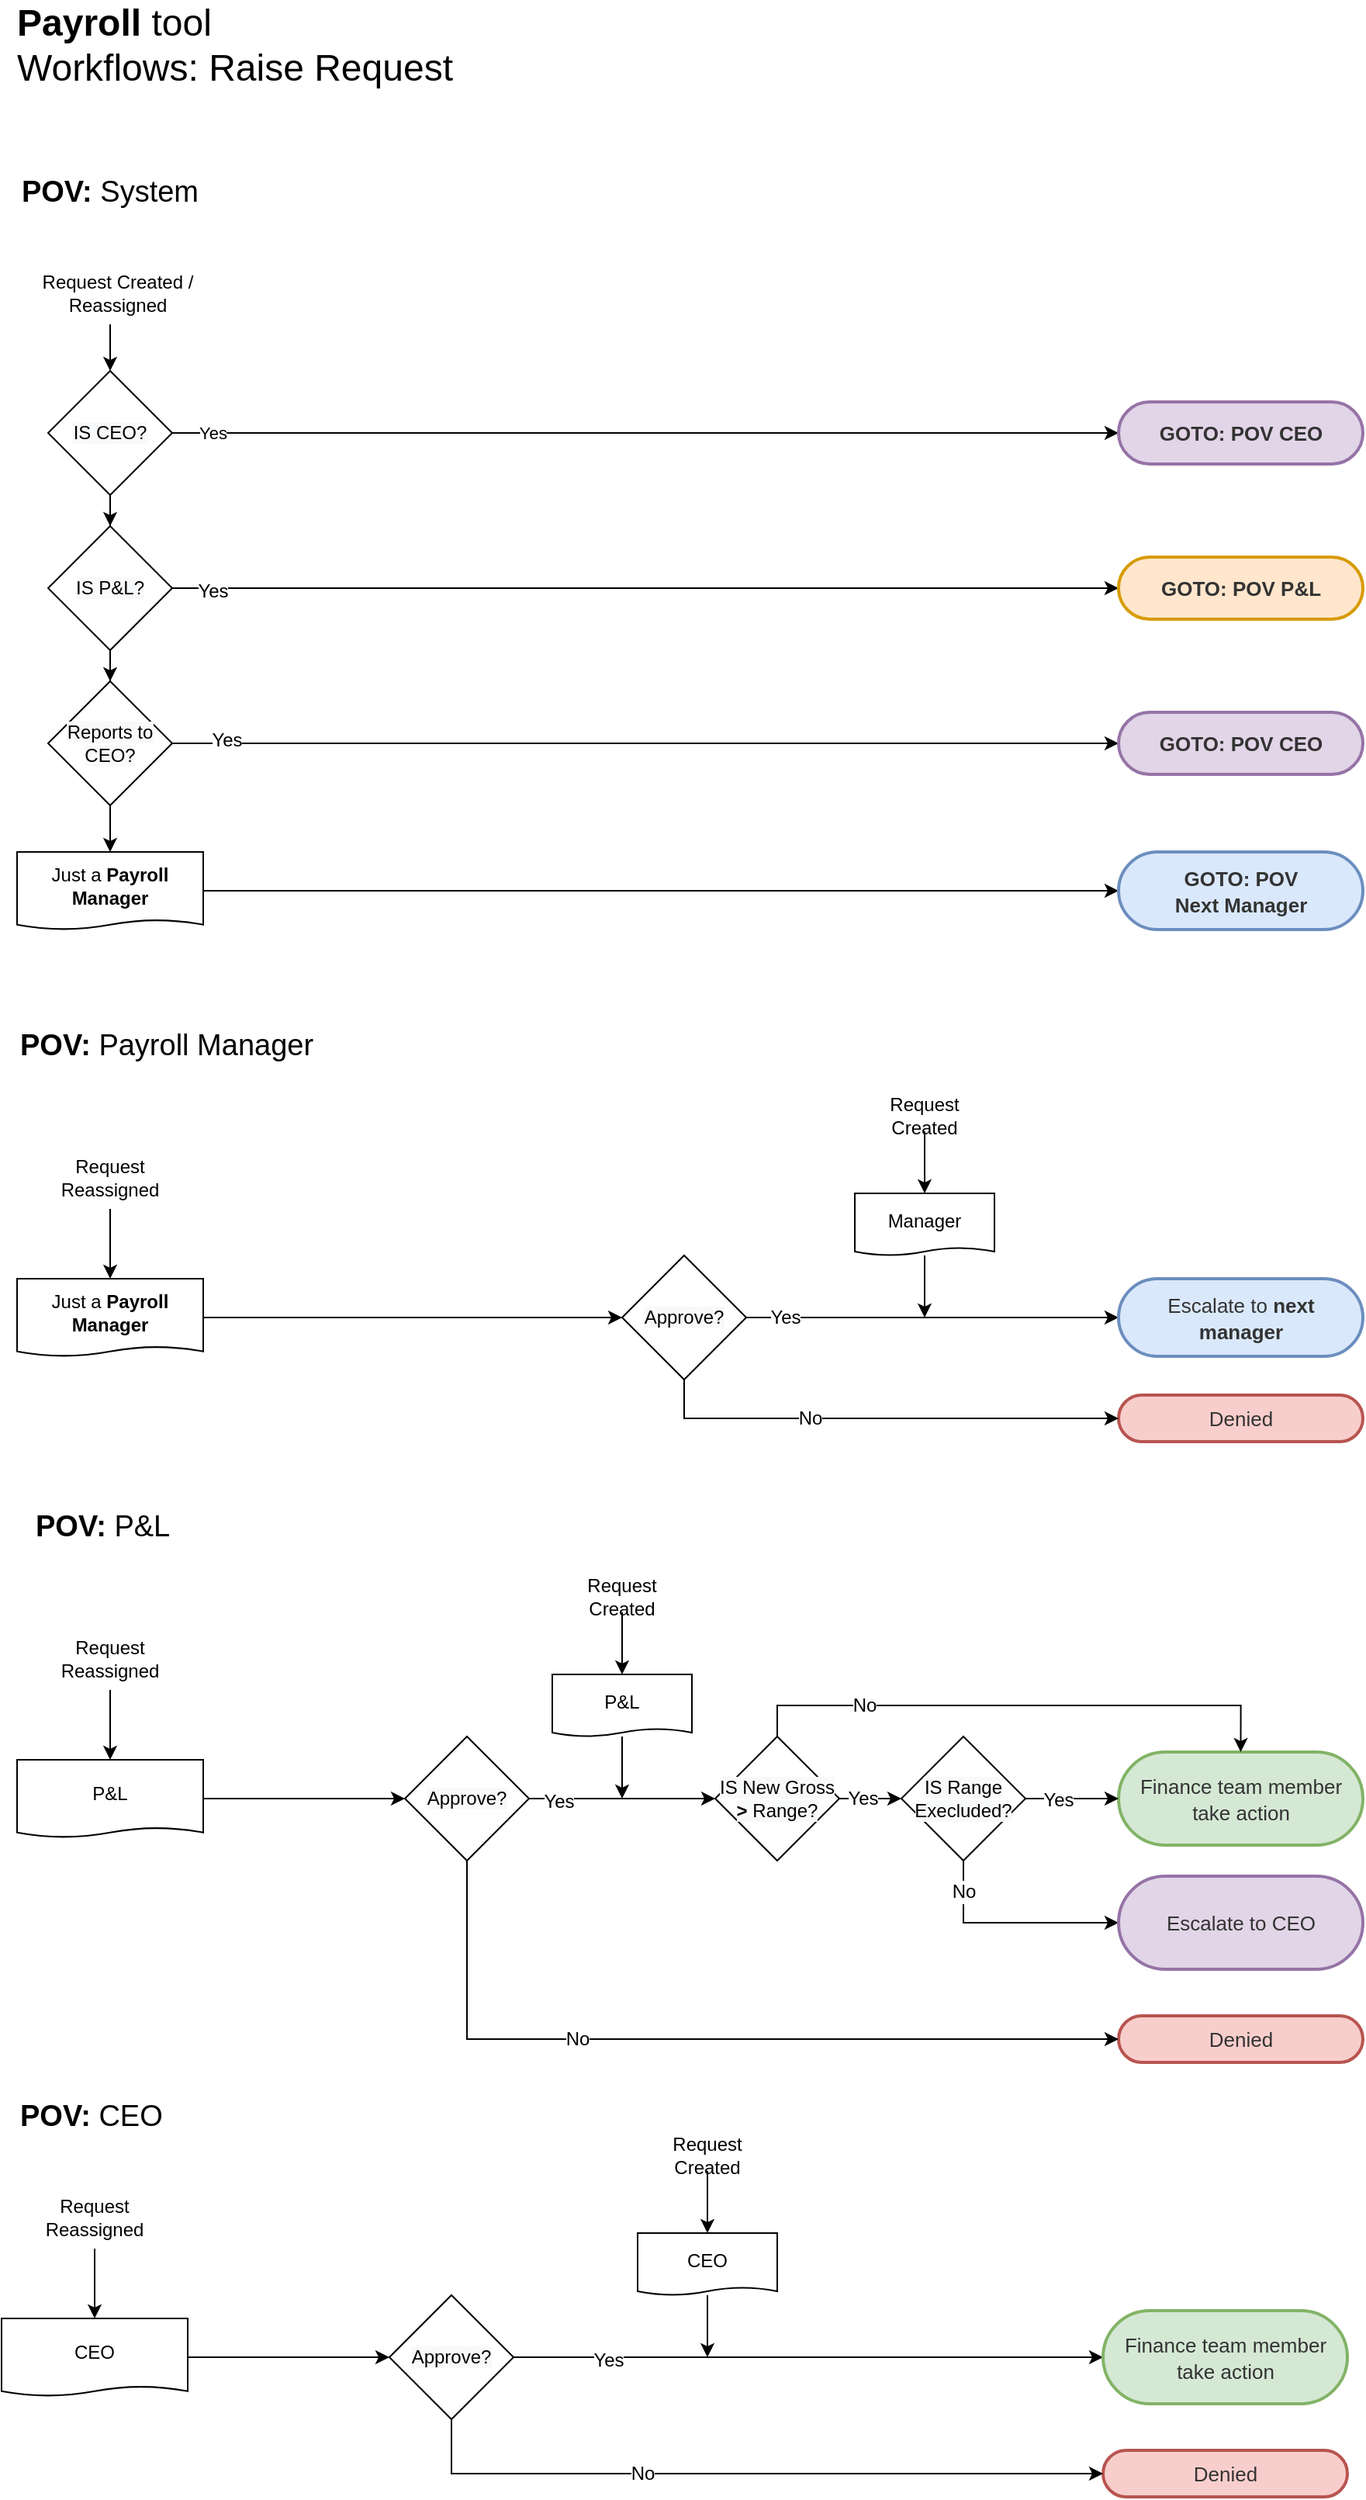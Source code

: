 <mxfile version="14.1.8" type="device"><diagram id="iFKKdAwVWXZ37Aua2bTD" name="Page-1"><mxGraphModel dx="1026" dy="447" grid="1" gridSize="10" guides="1" tooltips="1" connect="1" arrows="1" fold="1" page="1" pageScale="1" pageWidth="1100" pageHeight="850" math="0" shadow="0"><root><mxCell id="0"/><mxCell id="1" parent="0"/><mxCell id="zcLZmxGaUcgg5o_-5wLQ-11" style="edgeStyle=orthogonalEdgeStyle;rounded=0;orthogonalLoop=1;jettySize=auto;html=1;entryX=0;entryY=0.5;entryDx=0;entryDy=0;" parent="1" source="zcLZmxGaUcgg5o_-5wLQ-2" target="ZkUV8sX0gGMI8ksX3pff-12" edge="1"><mxGeometry relative="1" as="geometry"><mxPoint x="800" y="320.0" as="targetPoint"/></mxGeometry></mxCell><mxCell id="zcLZmxGaUcgg5o_-5wLQ-14" value="Yes" style="edgeLabel;html=1;align=center;verticalAlign=middle;resizable=0;points=[];" parent="zcLZmxGaUcgg5o_-5wLQ-11" vertex="1" connectable="0"><mxGeometry x="-0.916" y="-2" relative="1" as="geometry"><mxPoint y="-2" as="offset"/></mxGeometry></mxCell><mxCell id="zcLZmxGaUcgg5o_-5wLQ-24" style="edgeStyle=orthogonalEdgeStyle;rounded=0;orthogonalLoop=1;jettySize=auto;html=1;entryX=0.5;entryY=0;entryDx=0;entryDy=0;" parent="1" source="zcLZmxGaUcgg5o_-5wLQ-2" target="zcLZmxGaUcgg5o_-5wLQ-3" edge="1"><mxGeometry relative="1" as="geometry"/></mxCell><mxCell id="zcLZmxGaUcgg5o_-5wLQ-2" value="&#10;&#10;&lt;span style=&quot;color: rgb(0, 0, 0); font-family: helvetica; font-size: 12px; font-style: normal; font-weight: 400; letter-spacing: normal; text-align: center; text-indent: 0px; text-transform: none; word-spacing: 0px; background-color: rgb(248, 249, 250); display: inline; float: none;&quot;&gt;IS CEO?&lt;/span&gt;&#10;&#10;" style="rhombus;whiteSpace=wrap;html=1;" parent="1" vertex="1"><mxGeometry x="110" y="280" width="80" height="80" as="geometry"/></mxCell><mxCell id="zcLZmxGaUcgg5o_-5wLQ-25" style="edgeStyle=orthogonalEdgeStyle;rounded=0;orthogonalLoop=1;jettySize=auto;html=1;entryX=0.5;entryY=0;entryDx=0;entryDy=0;" parent="1" source="zcLZmxGaUcgg5o_-5wLQ-3" target="zcLZmxGaUcgg5o_-5wLQ-4" edge="1"><mxGeometry relative="1" as="geometry"/></mxCell><mxCell id="zcLZmxGaUcgg5o_-5wLQ-27" style="edgeStyle=orthogonalEdgeStyle;rounded=0;orthogonalLoop=1;jettySize=auto;html=1;entryX=0;entryY=0.5;entryDx=0;entryDy=0;" parent="1" source="zcLZmxGaUcgg5o_-5wLQ-3" target="zcLZmxGaUcgg5o_-5wLQ-100" edge="1"><mxGeometry relative="1" as="geometry"><mxPoint x="460" y="420" as="targetPoint"/></mxGeometry></mxCell><mxCell id="zcLZmxGaUcgg5o_-5wLQ-136" value="Yes" style="edgeLabel;html=1;align=center;verticalAlign=middle;resizable=0;points=[];fontSize=12;" parent="zcLZmxGaUcgg5o_-5wLQ-27" vertex="1" connectable="0"><mxGeometry x="-0.915" y="-2" relative="1" as="geometry"><mxPoint as="offset"/></mxGeometry></mxCell><mxCell id="zcLZmxGaUcgg5o_-5wLQ-3" value="&lt;span style=&quot;color: rgb(0 , 0 , 0) ; font-family: &amp;#34;helvetica&amp;#34; ; font-size: 12px ; font-style: normal ; font-weight: 400 ; letter-spacing: normal ; text-align: center ; text-indent: 0px ; text-transform: none ; word-spacing: 0px ; background-color: rgb(248 , 249 , 250) ; display: inline ; float: none&quot;&gt;IS P&amp;amp;L?&lt;/span&gt;" style="rhombus;whiteSpace=wrap;html=1;" parent="1" vertex="1"><mxGeometry x="110" y="380" width="80" height="80" as="geometry"/></mxCell><mxCell id="zcLZmxGaUcgg5o_-5wLQ-26" style="edgeStyle=orthogonalEdgeStyle;rounded=0;orthogonalLoop=1;jettySize=auto;html=1;entryX=0.5;entryY=0;entryDx=0;entryDy=0;" parent="1" source="zcLZmxGaUcgg5o_-5wLQ-4" target="zcLZmxGaUcgg5o_-5wLQ-6" edge="1"><mxGeometry relative="1" as="geometry"/></mxCell><mxCell id="zcLZmxGaUcgg5o_-5wLQ-33" style="edgeStyle=orthogonalEdgeStyle;rounded=0;orthogonalLoop=1;jettySize=auto;html=1;entryX=0;entryY=0.5;entryDx=0;entryDy=0;" parent="1" source="zcLZmxGaUcgg5o_-5wLQ-4" target="zcLZmxGaUcgg5o_-5wLQ-41" edge="1"><mxGeometry relative="1" as="geometry"><mxPoint x="780" y="520.0" as="targetPoint"/></mxGeometry></mxCell><mxCell id="zcLZmxGaUcgg5o_-5wLQ-137" value="Yes" style="edgeLabel;html=1;align=center;verticalAlign=middle;resizable=0;points=[];fontSize=12;" parent="zcLZmxGaUcgg5o_-5wLQ-33" vertex="1" connectable="0"><mxGeometry x="-0.885" y="2" relative="1" as="geometry"><mxPoint as="offset"/></mxGeometry></mxCell><mxCell id="zcLZmxGaUcgg5o_-5wLQ-4" value="&lt;span style=&quot;color: rgb(0 , 0 , 0) ; font-family: &amp;#34;helvetica&amp;#34; ; font-size: 12px ; font-style: normal ; font-weight: 400 ; letter-spacing: normal ; text-align: center ; text-indent: 0px ; text-transform: none ; word-spacing: 0px ; background-color: rgb(248 , 249 , 250) ; display: inline ; float: none&quot;&gt;Reports to CEO?&lt;/span&gt;" style="rhombus;whiteSpace=wrap;html=1;" parent="1" vertex="1"><mxGeometry x="110" y="480" width="80" height="80" as="geometry"/></mxCell><mxCell id="zcLZmxGaUcgg5o_-5wLQ-43" style="edgeStyle=orthogonalEdgeStyle;rounded=0;orthogonalLoop=1;jettySize=auto;html=1;entryX=0;entryY=0.5;entryDx=0;entryDy=0;" parent="1" source="zcLZmxGaUcgg5o_-5wLQ-6" target="zcLZmxGaUcgg5o_-5wLQ-42" edge="1"><mxGeometry relative="1" as="geometry"/></mxCell><mxCell id="zcLZmxGaUcgg5o_-5wLQ-6" value="Just a &lt;b&gt;Payroll Manager&lt;/b&gt;" style="shape=document;whiteSpace=wrap;html=1;boundedLbl=1;size=0.125;" parent="1" vertex="1"><mxGeometry x="90" y="590" width="120" height="50" as="geometry"/></mxCell><mxCell id="zcLZmxGaUcgg5o_-5wLQ-19" style="edgeStyle=orthogonalEdgeStyle;rounded=0;orthogonalLoop=1;jettySize=auto;html=1;entryX=0;entryY=0.5;entryDx=0;entryDy=0;" parent="1" edge="1"><mxGeometry relative="1" as="geometry"><mxPoint x="540" y="300" as="sourcePoint"/></mxGeometry></mxCell><UserObject label="&lt;font color=&quot;#333333&quot;&gt;&lt;span style=&quot;font-size: 13px&quot;&gt;&lt;b&gt;GOTO: POV CEO&lt;/b&gt;&lt;/span&gt;&lt;/font&gt;" lucidchartObjectId="rJVaWQaTZlaL" id="zcLZmxGaUcgg5o_-5wLQ-41"><mxCell style="html=1;overflow=block;blockSpacing=1;whiteSpace=wrap;rounded=1;arcSize=50;whiteSpace=wrap;fontSize=14;spacing=4;strokeColor=#9673a6;strokeOpacity=100;fillOpacity=100;fillColor=#e1d5e7;strokeWidth=2;" parent="1" vertex="1"><mxGeometry x="800" y="500" width="157.5" height="40" as="geometry"/></mxCell></UserObject><UserObject label="&lt;font color=&quot;#333333&quot;&gt;&lt;span style=&quot;font-size: 13px&quot;&gt;&lt;b&gt;GOTO: POV &lt;br&gt;Next Manager&lt;/b&gt;&lt;/span&gt;&lt;/font&gt;" lucidchartObjectId="rJVaWQaTZlaL" id="zcLZmxGaUcgg5o_-5wLQ-42"><mxCell style="html=1;overflow=block;blockSpacing=1;whiteSpace=wrap;rounded=1;arcSize=50;whiteSpace=wrap;fontSize=14;spacing=4;strokeColor=#6c8ebf;strokeOpacity=100;fillOpacity=100;fillColor=#dae8fc;strokeWidth=2;" parent="1" vertex="1"><mxGeometry x="800" y="590" width="157.5" height="50" as="geometry"/></mxCell></UserObject><mxCell id="zcLZmxGaUcgg5o_-5wLQ-45" value="" style="endArrow=none;startArrow=classic;html=1;exitX=0.5;exitY=0;exitDx=0;exitDy=0;endFill=0;" parent="1" source="zcLZmxGaUcgg5o_-5wLQ-2" edge="1"><mxGeometry width="50" height="50" relative="1" as="geometry"><mxPoint x="140" y="250" as="sourcePoint"/><mxPoint x="150" y="250" as="targetPoint"/></mxGeometry></mxCell><mxCell id="zcLZmxGaUcgg5o_-5wLQ-46" value="Request Created / Reassigned" style="text;html=1;strokeColor=none;fillColor=none;align=center;verticalAlign=middle;whiteSpace=wrap;rounded=0;" parent="1" vertex="1"><mxGeometry x="80" y="220" width="150" height="20" as="geometry"/></mxCell><mxCell id="zcLZmxGaUcgg5o_-5wLQ-49" style="edgeStyle=orthogonalEdgeStyle;rounded=0;orthogonalLoop=1;jettySize=auto;html=1;entryX=0.5;entryY=0;entryDx=0;entryDy=0;" parent="1" edge="1"><mxGeometry relative="1" as="geometry"><mxPoint x="160.059" y="759.941" as="sourcePoint"/></mxGeometry></mxCell><mxCell id="zcLZmxGaUcgg5o_-5wLQ-51" style="edgeStyle=orthogonalEdgeStyle;rounded=0;orthogonalLoop=1;jettySize=auto;html=1;entryX=0.5;entryY=0;entryDx=0;entryDy=0;" parent="1" edge="1"><mxGeometry relative="1" as="geometry"><mxPoint x="160.059" y="859.941" as="sourcePoint"/></mxGeometry></mxCell><mxCell id="zcLZmxGaUcgg5o_-5wLQ-57" style="edgeStyle=orthogonalEdgeStyle;rounded=0;orthogonalLoop=1;jettySize=auto;html=1;entryX=0;entryY=0.5;entryDx=0;entryDy=0;" parent="1" source="zcLZmxGaUcgg5o_-5wLQ-58" target="zcLZmxGaUcgg5o_-5wLQ-74" edge="1"><mxGeometry relative="1" as="geometry"/></mxCell><mxCell id="zcLZmxGaUcgg5o_-5wLQ-58" value="Just a&amp;nbsp;&lt;b&gt;Payroll Manager&lt;/b&gt;" style="shape=document;whiteSpace=wrap;html=1;boundedLbl=1;size=0.125;" parent="1" vertex="1"><mxGeometry x="90" y="865" width="120" height="50" as="geometry"/></mxCell><mxCell id="zcLZmxGaUcgg5o_-5wLQ-61" style="edgeStyle=orthogonalEdgeStyle;rounded=0;orthogonalLoop=1;jettySize=auto;html=1;entryX=0;entryY=0.5;entryDx=0;entryDy=0;" parent="1" edge="1"><mxGeometry relative="1" as="geometry"><mxPoint x="590" y="820" as="targetPoint"/></mxGeometry></mxCell><UserObject label="&lt;span style=&quot;color: rgb(51 , 51 , 51) ; font-size: 13px&quot;&gt;Denied&lt;/span&gt;" lucidchartObjectId="rJVaWQaTZlaL" id="zcLZmxGaUcgg5o_-5wLQ-68"><mxCell style="html=1;overflow=block;blockSpacing=1;whiteSpace=wrap;rounded=1;arcSize=50;whiteSpace=wrap;fontSize=14;spacing=4;strokeColor=#b85450;strokeOpacity=100;fillOpacity=100;fillColor=#f8cecc;strokeWidth=2;" parent="1" vertex="1"><mxGeometry x="800" y="940" width="157.5" height="30" as="geometry"/></mxCell></UserObject><mxCell id="zcLZmxGaUcgg5o_-5wLQ-69" value="" style="endArrow=none;startArrow=classic;html=1;exitX=0.5;exitY=0;exitDx=0;exitDy=0;endFill=0;" parent="1" source="zcLZmxGaUcgg5o_-5wLQ-58" edge="1"><mxGeometry width="50" height="50" relative="1" as="geometry"><mxPoint x="150" y="850" as="sourcePoint"/><mxPoint x="150" y="820" as="targetPoint"/></mxGeometry></mxCell><mxCell id="zcLZmxGaUcgg5o_-5wLQ-70" value="Request Reassigned" style="text;html=1;strokeColor=none;fillColor=none;align=center;verticalAlign=middle;whiteSpace=wrap;rounded=0;" parent="1" vertex="1"><mxGeometry x="130" y="790" width="40" height="20" as="geometry"/></mxCell><mxCell id="zcLZmxGaUcgg5o_-5wLQ-71" value="&lt;b&gt;POV: &lt;/b&gt;System" style="text;html=1;strokeColor=none;fillColor=none;align=center;verticalAlign=middle;whiteSpace=wrap;rounded=0;fontSize=19;" parent="1" vertex="1"><mxGeometry x="90" y="150" width="120" height="30" as="geometry"/></mxCell><mxCell id="zcLZmxGaUcgg5o_-5wLQ-72" value="&lt;div&gt;&lt;b&gt;POV: &lt;/b&gt;Payroll&lt;span&gt;&amp;nbsp;Manager&lt;/span&gt;&lt;/div&gt;" style="text;html=1;strokeColor=none;fillColor=none;align=left;verticalAlign=middle;whiteSpace=wrap;rounded=0;fontSize=19;" parent="1" vertex="1"><mxGeometry x="90" y="700" width="210" height="30" as="geometry"/></mxCell><mxCell id="zcLZmxGaUcgg5o_-5wLQ-77" style="edgeStyle=orthogonalEdgeStyle;rounded=0;orthogonalLoop=1;jettySize=auto;html=1;entryX=0;entryY=0.5;entryDx=0;entryDy=0;startArrow=none;startFill=0;endArrow=classic;endFill=1;fontSize=19;" parent="1" source="zcLZmxGaUcgg5o_-5wLQ-74" target="zcLZmxGaUcgg5o_-5wLQ-68" edge="1"><mxGeometry relative="1" as="geometry"><Array as="points"><mxPoint x="520" y="955"/></Array></mxGeometry></mxCell><mxCell id="zcLZmxGaUcgg5o_-5wLQ-79" value="&lt;font style=&quot;font-size: 12px&quot;&gt;No&lt;/font&gt;" style="edgeLabel;html=1;align=center;verticalAlign=middle;resizable=0;points=[];fontSize=19;" parent="zcLZmxGaUcgg5o_-5wLQ-77" vertex="1" connectable="0"><mxGeometry x="-0.301" y="2" relative="1" as="geometry"><mxPoint x="-1" as="offset"/></mxGeometry></mxCell><mxCell id="zcLZmxGaUcgg5o_-5wLQ-134" style="edgeStyle=orthogonalEdgeStyle;rounded=0;orthogonalLoop=1;jettySize=auto;html=1;startArrow=none;startFill=0;endArrow=classic;endFill=1;fontSize=12;" parent="1" source="zcLZmxGaUcgg5o_-5wLQ-74" target="zcLZmxGaUcgg5o_-5wLQ-133" edge="1"><mxGeometry relative="1" as="geometry"/></mxCell><mxCell id="zcLZmxGaUcgg5o_-5wLQ-135" value="Yes" style="edgeLabel;html=1;align=center;verticalAlign=middle;resizable=0;points=[];fontSize=12;" parent="zcLZmxGaUcgg5o_-5wLQ-134" vertex="1" connectable="0"><mxGeometry x="-0.79" relative="1" as="geometry"><mxPoint as="offset"/></mxGeometry></mxCell><mxCell id="zcLZmxGaUcgg5o_-5wLQ-74" value="&lt;span style=&quot;color: rgb(0 , 0 , 0) ; font-family: &amp;#34;helvetica&amp;#34; ; font-size: 12px ; font-style: normal ; font-weight: 400 ; letter-spacing: normal ; text-align: center ; text-indent: 0px ; text-transform: none ; word-spacing: 0px ; background-color: rgb(248 , 249 , 250) ; display: inline ; float: none&quot;&gt;Approve?&lt;/span&gt;" style="rhombus;whiteSpace=wrap;html=1;" parent="1" vertex="1"><mxGeometry x="480" y="850" width="80" height="80" as="geometry"/></mxCell><mxCell id="zcLZmxGaUcgg5o_-5wLQ-85" style="edgeStyle=orthogonalEdgeStyle;rounded=0;orthogonalLoop=1;jettySize=auto;html=1;entryX=0;entryY=0.5;entryDx=0;entryDy=0;" parent="1" source="zcLZmxGaUcgg5o_-5wLQ-86" target="zcLZmxGaUcgg5o_-5wLQ-95" edge="1"><mxGeometry relative="1" as="geometry"/></mxCell><mxCell id="zcLZmxGaUcgg5o_-5wLQ-86" value="P&amp;amp;L" style="shape=document;whiteSpace=wrap;html=1;boundedLbl=1;size=0.125;" parent="1" vertex="1"><mxGeometry x="90" y="1175" width="120" height="50" as="geometry"/></mxCell><UserObject label="&lt;span style=&quot;color: rgb(51 , 51 , 51) ; font-size: 13px&quot;&gt;Denied&lt;/span&gt;" lucidchartObjectId="rJVaWQaTZlaL" id="zcLZmxGaUcgg5o_-5wLQ-87"><mxCell style="html=1;overflow=block;blockSpacing=1;whiteSpace=wrap;rounded=1;arcSize=50;whiteSpace=wrap;fontSize=14;spacing=4;strokeColor=#b85450;strokeOpacity=100;fillOpacity=100;fillColor=#f8cecc;strokeWidth=2;" parent="1" vertex="1"><mxGeometry x="800" y="1340" width="157.5" height="30" as="geometry"/></mxCell></UserObject><mxCell id="zcLZmxGaUcgg5o_-5wLQ-88" value="" style="endArrow=none;startArrow=classic;html=1;exitX=0.5;exitY=0;exitDx=0;exitDy=0;endFill=0;" parent="1" source="zcLZmxGaUcgg5o_-5wLQ-86" edge="1"><mxGeometry width="50" height="50" relative="1" as="geometry"><mxPoint x="150" y="1160" as="sourcePoint"/><mxPoint x="150" y="1130" as="targetPoint"/></mxGeometry></mxCell><mxCell id="zcLZmxGaUcgg5o_-5wLQ-89" value="Request Reassigned" style="text;html=1;strokeColor=none;fillColor=none;align=center;verticalAlign=middle;whiteSpace=wrap;rounded=0;" parent="1" vertex="1"><mxGeometry x="130" y="1100" width="40" height="20" as="geometry"/></mxCell><mxCell id="zcLZmxGaUcgg5o_-5wLQ-90" value="&lt;b&gt;POV: &lt;/b&gt;P&amp;amp;L" style="text;html=1;strokeColor=none;fillColor=none;align=left;verticalAlign=middle;whiteSpace=wrap;rounded=0;fontSize=19;" parent="1" vertex="1"><mxGeometry x="100" y="1010" width="170" height="30" as="geometry"/></mxCell><mxCell id="zcLZmxGaUcgg5o_-5wLQ-91" style="edgeStyle=orthogonalEdgeStyle;rounded=0;orthogonalLoop=1;jettySize=auto;html=1;entryX=0;entryY=0.5;entryDx=0;entryDy=0;startArrow=none;startFill=0;endArrow=classic;endFill=1;fontSize=19;" parent="1" source="zcLZmxGaUcgg5o_-5wLQ-95" target="zcLZmxGaUcgg5o_-5wLQ-97" edge="1"><mxGeometry relative="1" as="geometry"/></mxCell><mxCell id="zcLZmxGaUcgg5o_-5wLQ-92" value="Yes" style="edgeLabel;html=1;align=center;verticalAlign=middle;resizable=0;points=[];fontSize=12;" parent="zcLZmxGaUcgg5o_-5wLQ-91" vertex="1" connectable="0"><mxGeometry x="-0.681" y="-2" relative="1" as="geometry"><mxPoint as="offset"/></mxGeometry></mxCell><mxCell id="zcLZmxGaUcgg5o_-5wLQ-93" style="edgeStyle=orthogonalEdgeStyle;rounded=0;orthogonalLoop=1;jettySize=auto;html=1;entryX=0;entryY=0.5;entryDx=0;entryDy=0;startArrow=none;startFill=0;endArrow=classic;endFill=1;fontSize=19;" parent="1" source="zcLZmxGaUcgg5o_-5wLQ-95" target="zcLZmxGaUcgg5o_-5wLQ-87" edge="1"><mxGeometry relative="1" as="geometry"><Array as="points"><mxPoint x="380" y="1355"/></Array></mxGeometry></mxCell><mxCell id="zcLZmxGaUcgg5o_-5wLQ-94" value="&lt;font style=&quot;font-size: 12px&quot;&gt;No&lt;/font&gt;" style="edgeLabel;html=1;align=center;verticalAlign=middle;resizable=0;points=[];fontSize=19;" parent="zcLZmxGaUcgg5o_-5wLQ-93" vertex="1" connectable="0"><mxGeometry x="-0.301" y="2" relative="1" as="geometry"><mxPoint x="-1" as="offset"/></mxGeometry></mxCell><mxCell id="zcLZmxGaUcgg5o_-5wLQ-95" value="&lt;span style=&quot;color: rgb(0 , 0 , 0) ; font-family: &amp;#34;helvetica&amp;#34; ; font-size: 12px ; font-style: normal ; font-weight: 400 ; letter-spacing: normal ; text-align: center ; text-indent: 0px ; text-transform: none ; word-spacing: 0px ; background-color: rgb(248 , 249 , 250) ; display: inline ; float: none&quot;&gt;Approve?&lt;/span&gt;" style="rhombus;whiteSpace=wrap;html=1;" parent="1" vertex="1"><mxGeometry x="340" y="1160" width="80" height="80" as="geometry"/></mxCell><UserObject label="&lt;span style=&quot;color: rgb(51 , 51 , 51) ; font-size: 13px&quot;&gt;Finance team member take action&lt;/span&gt;" lucidchartObjectId="rJVaWQaTZlaL" id="zcLZmxGaUcgg5o_-5wLQ-96"><mxCell style="html=1;overflow=block;blockSpacing=1;whiteSpace=wrap;rounded=1;arcSize=50;whiteSpace=wrap;fontSize=14;spacing=4;strokeColor=#82b366;strokeOpacity=100;fillOpacity=100;fillColor=#d5e8d4;strokeWidth=2;" parent="1" vertex="1"><mxGeometry x="800" y="1170" width="157.5" height="60" as="geometry"/></mxCell></UserObject><mxCell id="zcLZmxGaUcgg5o_-5wLQ-101" style="edgeStyle=orthogonalEdgeStyle;rounded=0;orthogonalLoop=1;jettySize=auto;html=1;startArrow=none;startFill=0;endArrow=classic;endFill=1;fontSize=12;" parent="1" source="zcLZmxGaUcgg5o_-5wLQ-97" target="zcLZmxGaUcgg5o_-5wLQ-98" edge="1"><mxGeometry relative="1" as="geometry"/></mxCell><mxCell id="zcLZmxGaUcgg5o_-5wLQ-103" value="Yes" style="edgeLabel;html=1;align=center;verticalAlign=middle;resizable=0;points=[];fontSize=12;" parent="zcLZmxGaUcgg5o_-5wLQ-101" vertex="1" connectable="0"><mxGeometry x="-0.285" relative="1" as="geometry"><mxPoint as="offset"/></mxGeometry></mxCell><mxCell id="zcLZmxGaUcgg5o_-5wLQ-107" style="edgeStyle=orthogonalEdgeStyle;rounded=0;orthogonalLoop=1;jettySize=auto;html=1;entryX=0.5;entryY=0;entryDx=0;entryDy=0;startArrow=none;startFill=0;endArrow=classic;endFill=1;fontSize=12;" parent="1" source="zcLZmxGaUcgg5o_-5wLQ-97" target="zcLZmxGaUcgg5o_-5wLQ-96" edge="1"><mxGeometry relative="1" as="geometry"><Array as="points"><mxPoint x="580" y="1140"/><mxPoint x="879" y="1140"/></Array></mxGeometry></mxCell><mxCell id="zcLZmxGaUcgg5o_-5wLQ-108" value="No" style="edgeLabel;html=1;align=center;verticalAlign=middle;resizable=0;points=[];fontSize=12;" parent="zcLZmxGaUcgg5o_-5wLQ-107" vertex="1" connectable="0"><mxGeometry x="-0.563" relative="1" as="geometry"><mxPoint as="offset"/></mxGeometry></mxCell><mxCell id="zcLZmxGaUcgg5o_-5wLQ-97" value="&lt;span style=&quot;color: rgb(0 , 0 , 0) ; font-family: &amp;#34;helvetica&amp;#34; ; font-size: 12px ; font-style: normal ; font-weight: 400 ; letter-spacing: normal ; text-align: center ; text-indent: 0px ; text-transform: none ; word-spacing: 0px ; background-color: rgb(248 , 249 , 250) ; display: inline ; float: none&quot;&gt;IS New Gross &lt;/span&gt;&lt;span style=&quot;color: rgb(0 , 0 , 0) ; font-family: &amp;#34;helvetica&amp;#34; ; font-size: 12px ; font-style: normal ; letter-spacing: normal ; text-align: center ; text-indent: 0px ; text-transform: none ; word-spacing: 0px ; background-color: rgb(248 , 249 , 250) ; display: inline ; float: none&quot;&gt;&lt;b&gt;&amp;gt;&lt;/b&gt;&lt;/span&gt;&lt;span style=&quot;color: rgb(0 , 0 , 0) ; font-family: &amp;#34;helvetica&amp;#34; ; font-size: 12px ; font-style: normal ; font-weight: 400 ; letter-spacing: normal ; text-align: center ; text-indent: 0px ; text-transform: none ; word-spacing: 0px ; background-color: rgb(248 , 249 , 250) ; display: inline ; float: none&quot;&gt; Range?&lt;/span&gt;" style="rhombus;whiteSpace=wrap;html=1;" parent="1" vertex="1"><mxGeometry x="540" y="1160" width="80" height="80" as="geometry"/></mxCell><mxCell id="zcLZmxGaUcgg5o_-5wLQ-102" style="edgeStyle=orthogonalEdgeStyle;rounded=0;orthogonalLoop=1;jettySize=auto;html=1;entryX=0;entryY=0.5;entryDx=0;entryDy=0;startArrow=none;startFill=0;endArrow=classic;endFill=1;fontSize=12;" parent="1" source="zcLZmxGaUcgg5o_-5wLQ-98" target="zcLZmxGaUcgg5o_-5wLQ-96" edge="1"><mxGeometry relative="1" as="geometry"/></mxCell><mxCell id="zcLZmxGaUcgg5o_-5wLQ-104" value="Yes" style="edgeLabel;html=1;align=center;verticalAlign=middle;resizable=0;points=[];fontSize=12;" parent="zcLZmxGaUcgg5o_-5wLQ-102" vertex="1" connectable="0"><mxGeometry x="-0.307" y="-1" relative="1" as="geometry"><mxPoint as="offset"/></mxGeometry></mxCell><mxCell id="zcLZmxGaUcgg5o_-5wLQ-106" style="edgeStyle=orthogonalEdgeStyle;rounded=0;orthogonalLoop=1;jettySize=auto;html=1;entryX=0;entryY=0.5;entryDx=0;entryDy=0;startArrow=none;startFill=0;endArrow=classic;endFill=1;fontSize=12;" parent="1" source="zcLZmxGaUcgg5o_-5wLQ-98" target="zcLZmxGaUcgg5o_-5wLQ-105" edge="1"><mxGeometry relative="1" as="geometry"><Array as="points"><mxPoint x="700" y="1280"/></Array></mxGeometry></mxCell><mxCell id="zcLZmxGaUcgg5o_-5wLQ-109" value="No" style="edgeLabel;html=1;align=center;verticalAlign=middle;resizable=0;points=[];fontSize=12;" parent="zcLZmxGaUcgg5o_-5wLQ-106" vertex="1" connectable="0"><mxGeometry x="-0.891" y="2" relative="1" as="geometry"><mxPoint x="-2" y="12.33" as="offset"/></mxGeometry></mxCell><mxCell id="zcLZmxGaUcgg5o_-5wLQ-98" value="&lt;span style=&quot;color: rgb(0 , 0 , 0) ; font-family: &amp;#34;helvetica&amp;#34; ; font-size: 12px ; font-style: normal ; font-weight: 400 ; letter-spacing: normal ; text-align: center ; text-indent: 0px ; text-transform: none ; word-spacing: 0px ; background-color: rgb(248 , 249 , 250) ; display: inline ; float: none&quot;&gt;IS Range Execluded?&lt;/span&gt;" style="rhombus;whiteSpace=wrap;html=1;" parent="1" vertex="1"><mxGeometry x="660" y="1160" width="80" height="80" as="geometry"/></mxCell><UserObject label="&lt;b style=&quot;color: rgb(51 , 51 , 51) ; font-size: 13px&quot;&gt;GOTO: POV P&amp;amp;L&lt;/b&gt;" lucidchartObjectId="rJVaWQaTZlaL" id="zcLZmxGaUcgg5o_-5wLQ-100"><mxCell style="html=1;overflow=block;blockSpacing=1;whiteSpace=wrap;rounded=1;arcSize=50;whiteSpace=wrap;fontSize=14;spacing=4;strokeColor=#d79b00;strokeOpacity=100;fillOpacity=100;fillColor=#ffe6cc;strokeWidth=2;" parent="1" vertex="1"><mxGeometry x="800" y="400" width="157.5" height="40" as="geometry"/></mxCell></UserObject><UserObject label="&lt;span style=&quot;color: rgb(51 , 51 , 51) ; font-size: 13px&quot;&gt;Escalate to CEO&lt;/span&gt;" lucidchartObjectId="rJVaWQaTZlaL" id="zcLZmxGaUcgg5o_-5wLQ-105"><mxCell style="html=1;overflow=block;blockSpacing=1;whiteSpace=wrap;rounded=1;arcSize=50;whiteSpace=wrap;fontSize=14;spacing=4;strokeColor=#9673a6;strokeOpacity=100;fillOpacity=100;fillColor=#e1d5e7;strokeWidth=2;" parent="1" vertex="1"><mxGeometry x="800" y="1250" width="157.5" height="60" as="geometry"/></mxCell></UserObject><mxCell id="zcLZmxGaUcgg5o_-5wLQ-110" style="edgeStyle=orthogonalEdgeStyle;rounded=0;orthogonalLoop=1;jettySize=auto;html=1;entryX=0;entryY=0.5;entryDx=0;entryDy=0;" parent="1" source="zcLZmxGaUcgg5o_-5wLQ-111" target="zcLZmxGaUcgg5o_-5wLQ-120" edge="1"><mxGeometry relative="1" as="geometry"/></mxCell><mxCell id="zcLZmxGaUcgg5o_-5wLQ-111" value="CEO" style="shape=document;whiteSpace=wrap;html=1;boundedLbl=1;size=0.125;" parent="1" vertex="1"><mxGeometry x="80" y="1535" width="120" height="50" as="geometry"/></mxCell><UserObject label="&lt;span style=&quot;color: rgb(51 , 51 , 51) ; font-size: 13px&quot;&gt;Denied&lt;/span&gt;" lucidchartObjectId="rJVaWQaTZlaL" id="zcLZmxGaUcgg5o_-5wLQ-112"><mxCell style="html=1;overflow=block;blockSpacing=1;whiteSpace=wrap;rounded=1;arcSize=50;whiteSpace=wrap;fontSize=14;spacing=4;strokeColor=#b85450;strokeOpacity=100;fillOpacity=100;fillColor=#f8cecc;strokeWidth=2;" parent="1" vertex="1"><mxGeometry x="790" y="1620" width="157.5" height="30" as="geometry"/></mxCell></UserObject><mxCell id="zcLZmxGaUcgg5o_-5wLQ-113" value="" style="endArrow=none;startArrow=classic;html=1;exitX=0.5;exitY=0;exitDx=0;exitDy=0;endFill=0;" parent="1" source="zcLZmxGaUcgg5o_-5wLQ-111" edge="1"><mxGeometry width="50" height="50" relative="1" as="geometry"><mxPoint x="140" y="1520" as="sourcePoint"/><mxPoint x="140" y="1490" as="targetPoint"/></mxGeometry></mxCell><mxCell id="zcLZmxGaUcgg5o_-5wLQ-114" value="Request Reassigned" style="text;html=1;strokeColor=none;fillColor=none;align=center;verticalAlign=middle;whiteSpace=wrap;rounded=0;" parent="1" vertex="1"><mxGeometry x="120" y="1460" width="40" height="20" as="geometry"/></mxCell><mxCell id="zcLZmxGaUcgg5o_-5wLQ-115" value="&lt;b&gt;POV: &lt;/b&gt;CEO" style="text;html=1;strokeColor=none;fillColor=none;align=left;verticalAlign=middle;whiteSpace=wrap;rounded=0;fontSize=19;" parent="1" vertex="1"><mxGeometry x="90" y="1390" width="170" height="30" as="geometry"/></mxCell><mxCell id="zcLZmxGaUcgg5o_-5wLQ-116" style="edgeStyle=orthogonalEdgeStyle;rounded=0;orthogonalLoop=1;jettySize=auto;html=1;startArrow=none;startFill=0;endArrow=classic;endFill=1;fontSize=19;" parent="1" source="zcLZmxGaUcgg5o_-5wLQ-120" target="zcLZmxGaUcgg5o_-5wLQ-121" edge="1"><mxGeometry relative="1" as="geometry"><mxPoint x="530" y="1560" as="targetPoint"/></mxGeometry></mxCell><mxCell id="zcLZmxGaUcgg5o_-5wLQ-117" value="Yes" style="edgeLabel;html=1;align=center;verticalAlign=middle;resizable=0;points=[];fontSize=12;" parent="zcLZmxGaUcgg5o_-5wLQ-116" vertex="1" connectable="0"><mxGeometry x="-0.681" y="-2" relative="1" as="geometry"><mxPoint as="offset"/></mxGeometry></mxCell><mxCell id="zcLZmxGaUcgg5o_-5wLQ-118" style="edgeStyle=orthogonalEdgeStyle;rounded=0;orthogonalLoop=1;jettySize=auto;html=1;entryX=0;entryY=0.5;entryDx=0;entryDy=0;startArrow=none;startFill=0;endArrow=classic;endFill=1;fontSize=19;" parent="1" source="zcLZmxGaUcgg5o_-5wLQ-120" target="zcLZmxGaUcgg5o_-5wLQ-112" edge="1"><mxGeometry relative="1" as="geometry"><Array as="points"><mxPoint x="370" y="1635"/></Array></mxGeometry></mxCell><mxCell id="zcLZmxGaUcgg5o_-5wLQ-119" value="&lt;font style=&quot;font-size: 12px&quot;&gt;No&lt;/font&gt;" style="edgeLabel;html=1;align=center;verticalAlign=middle;resizable=0;points=[];fontSize=19;" parent="zcLZmxGaUcgg5o_-5wLQ-118" vertex="1" connectable="0"><mxGeometry x="-0.301" y="2" relative="1" as="geometry"><mxPoint x="-1" as="offset"/></mxGeometry></mxCell><mxCell id="zcLZmxGaUcgg5o_-5wLQ-120" value="&lt;span style=&quot;color: rgb(0 , 0 , 0) ; font-family: &amp;#34;helvetica&amp;#34; ; font-size: 12px ; font-style: normal ; font-weight: 400 ; letter-spacing: normal ; text-align: center ; text-indent: 0px ; text-transform: none ; word-spacing: 0px ; background-color: rgb(248 , 249 , 250) ; display: inline ; float: none&quot;&gt;Approve?&lt;/span&gt;" style="rhombus;whiteSpace=wrap;html=1;" parent="1" vertex="1"><mxGeometry x="330" y="1520" width="80" height="80" as="geometry"/></mxCell><UserObject label="&lt;span style=&quot;color: rgb(51 , 51 , 51) ; font-size: 13px&quot;&gt;Finance team member take action&lt;/span&gt;" lucidchartObjectId="rJVaWQaTZlaL" id="zcLZmxGaUcgg5o_-5wLQ-121"><mxCell style="html=1;overflow=block;blockSpacing=1;whiteSpace=wrap;rounded=1;arcSize=50;whiteSpace=wrap;fontSize=14;spacing=4;strokeColor=#82b366;strokeOpacity=100;fillOpacity=100;fillColor=#d5e8d4;strokeWidth=2;" parent="1" vertex="1"><mxGeometry x="790" y="1530" width="157.5" height="60" as="geometry"/></mxCell></UserObject><mxCell id="zcLZmxGaUcgg5o_-5wLQ-122" style="edgeStyle=orthogonalEdgeStyle;rounded=0;orthogonalLoop=1;jettySize=auto;html=1;startArrow=none;startFill=0;endArrow=classic;endFill=1;fontSize=12;" parent="1" edge="1"><mxGeometry relative="1" as="geometry"><mxPoint x="610" y="1470" as="sourcePoint"/></mxGeometry></mxCell><mxCell id="zcLZmxGaUcgg5o_-5wLQ-123" value="Yes" style="edgeLabel;html=1;align=center;verticalAlign=middle;resizable=0;points=[];fontSize=12;" parent="zcLZmxGaUcgg5o_-5wLQ-122" vertex="1" connectable="0"><mxGeometry x="-0.285" relative="1" as="geometry"><mxPoint as="offset"/></mxGeometry></mxCell><UserObject label="&lt;span style=&quot;color: rgb(51 , 51 , 51) ; font-size: 13px&quot;&gt;Escalate to &lt;b&gt;next manager&lt;/b&gt;&lt;/span&gt;" lucidchartObjectId="rJVaWQaTZlaL" id="zcLZmxGaUcgg5o_-5wLQ-133"><mxCell style="html=1;overflow=block;blockSpacing=1;whiteSpace=wrap;rounded=1;arcSize=50;whiteSpace=wrap;fontSize=14;spacing=4;strokeColor=#6c8ebf;strokeOpacity=100;fillOpacity=100;fillColor=#dae8fc;strokeWidth=2;" parent="1" vertex="1"><mxGeometry x="800" y="865" width="157.5" height="50" as="geometry"/></mxCell></UserObject><mxCell id="X4MeJLfWLEYjTfx71G4z-1" value="&lt;div style=&quot;text-align: left&quot;&gt;&lt;font style=&quot;font-size: 24px&quot;&gt;&lt;b&gt;Payroll &lt;/b&gt;tool&lt;/font&gt;&lt;/div&gt;&lt;font style=&quot;font-size: 24px&quot;&gt;&lt;div style=&quot;text-align: left&quot;&gt;&lt;span&gt;Workflows: Raise Request&lt;/span&gt;&lt;/div&gt;&lt;/font&gt;" style="text;html=1;align=center;verticalAlign=middle;resizable=0;points=[];autosize=1;" parent="1" vertex="1"><mxGeometry x="80" y="50" width="300" height="40" as="geometry"/></mxCell><mxCell id="ZkUV8sX0gGMI8ksX3pff-5" style="edgeStyle=orthogonalEdgeStyle;rounded=0;orthogonalLoop=1;jettySize=auto;html=1;" edge="1" parent="1" source="ZkUV8sX0gGMI8ksX3pff-1"><mxGeometry relative="1" as="geometry"><mxPoint x="480" y="1200" as="targetPoint"/></mxGeometry></mxCell><mxCell id="ZkUV8sX0gGMI8ksX3pff-1" value="P&amp;amp;L" style="shape=document;whiteSpace=wrap;html=1;boundedLbl=1;size=0.125;" vertex="1" parent="1"><mxGeometry x="435" y="1120" width="90" height="40" as="geometry"/></mxCell><mxCell id="ZkUV8sX0gGMI8ksX3pff-2" value="Request Created" style="text;html=1;strokeColor=none;fillColor=none;align=center;verticalAlign=middle;whiteSpace=wrap;rounded=0;" vertex="1" parent="1"><mxGeometry x="460" y="1060" width="40" height="20" as="geometry"/></mxCell><mxCell id="ZkUV8sX0gGMI8ksX3pff-3" value="" style="endArrow=none;startArrow=classic;html=1;exitX=0.5;exitY=0;exitDx=0;exitDy=0;endFill=0;entryX=0.5;entryY=1;entryDx=0;entryDy=0;" edge="1" parent="1" source="ZkUV8sX0gGMI8ksX3pff-1" target="ZkUV8sX0gGMI8ksX3pff-2"><mxGeometry width="50" height="50" relative="1" as="geometry"><mxPoint x="479.76" y="1050" as="sourcePoint"/><mxPoint x="479.76" y="1005" as="targetPoint"/></mxGeometry></mxCell><mxCell id="ZkUV8sX0gGMI8ksX3pff-8" style="edgeStyle=orthogonalEdgeStyle;rounded=0;orthogonalLoop=1;jettySize=auto;html=1;" edge="1" parent="1" source="ZkUV8sX0gGMI8ksX3pff-9"><mxGeometry relative="1" as="geometry"><mxPoint x="535" y="1560" as="targetPoint"/></mxGeometry></mxCell><mxCell id="ZkUV8sX0gGMI8ksX3pff-9" value="CEO" style="shape=document;whiteSpace=wrap;html=1;boundedLbl=1;size=0.125;" vertex="1" parent="1"><mxGeometry x="490" y="1480" width="90" height="40" as="geometry"/></mxCell><mxCell id="ZkUV8sX0gGMI8ksX3pff-10" value="Request Created" style="text;html=1;strokeColor=none;fillColor=none;align=center;verticalAlign=middle;whiteSpace=wrap;rounded=0;" vertex="1" parent="1"><mxGeometry x="515" y="1420" width="40" height="20" as="geometry"/></mxCell><mxCell id="ZkUV8sX0gGMI8ksX3pff-11" value="" style="endArrow=none;startArrow=classic;html=1;exitX=0.5;exitY=0;exitDx=0;exitDy=0;endFill=0;entryX=0.5;entryY=1;entryDx=0;entryDy=0;" edge="1" parent="1" source="ZkUV8sX0gGMI8ksX3pff-9" target="ZkUV8sX0gGMI8ksX3pff-10"><mxGeometry width="50" height="50" relative="1" as="geometry"><mxPoint x="534.76" y="1410" as="sourcePoint"/><mxPoint x="534.76" y="1365" as="targetPoint"/></mxGeometry></mxCell><UserObject label="&lt;font color=&quot;#333333&quot;&gt;&lt;span style=&quot;font-size: 13px&quot;&gt;&lt;b&gt;GOTO: POV CEO&lt;/b&gt;&lt;/span&gt;&lt;/font&gt;" lucidchartObjectId="rJVaWQaTZlaL" id="ZkUV8sX0gGMI8ksX3pff-12"><mxCell style="html=1;overflow=block;blockSpacing=1;whiteSpace=wrap;rounded=1;arcSize=50;whiteSpace=wrap;fontSize=14;spacing=4;strokeColor=#9673a6;strokeOpacity=100;fillOpacity=100;fillColor=#e1d5e7;strokeWidth=2;" vertex="1" parent="1"><mxGeometry x="800" y="300" width="157.5" height="40" as="geometry"/></mxCell></UserObject><mxCell id="ZkUV8sX0gGMI8ksX3pff-13" style="edgeStyle=orthogonalEdgeStyle;rounded=0;orthogonalLoop=1;jettySize=auto;html=1;" edge="1" parent="1" source="ZkUV8sX0gGMI8ksX3pff-14"><mxGeometry relative="1" as="geometry"><mxPoint x="675" y="890" as="targetPoint"/></mxGeometry></mxCell><mxCell id="ZkUV8sX0gGMI8ksX3pff-14" value="Manager" style="shape=document;whiteSpace=wrap;html=1;boundedLbl=1;size=0.125;" vertex="1" parent="1"><mxGeometry x="630" y="810" width="90" height="40" as="geometry"/></mxCell><mxCell id="ZkUV8sX0gGMI8ksX3pff-15" value="Request Created" style="text;html=1;strokeColor=none;fillColor=none;align=center;verticalAlign=middle;whiteSpace=wrap;rounded=0;" vertex="1" parent="1"><mxGeometry x="655" y="750" width="40" height="20" as="geometry"/></mxCell><mxCell id="ZkUV8sX0gGMI8ksX3pff-16" value="" style="endArrow=none;startArrow=classic;html=1;exitX=0.5;exitY=0;exitDx=0;exitDy=0;endFill=0;entryX=0.5;entryY=1;entryDx=0;entryDy=0;" edge="1" parent="1" source="ZkUV8sX0gGMI8ksX3pff-14" target="ZkUV8sX0gGMI8ksX3pff-15"><mxGeometry width="50" height="50" relative="1" as="geometry"><mxPoint x="674.76" y="740" as="sourcePoint"/><mxPoint x="674.76" y="695" as="targetPoint"/></mxGeometry></mxCell></root></mxGraphModel></diagram></mxfile>